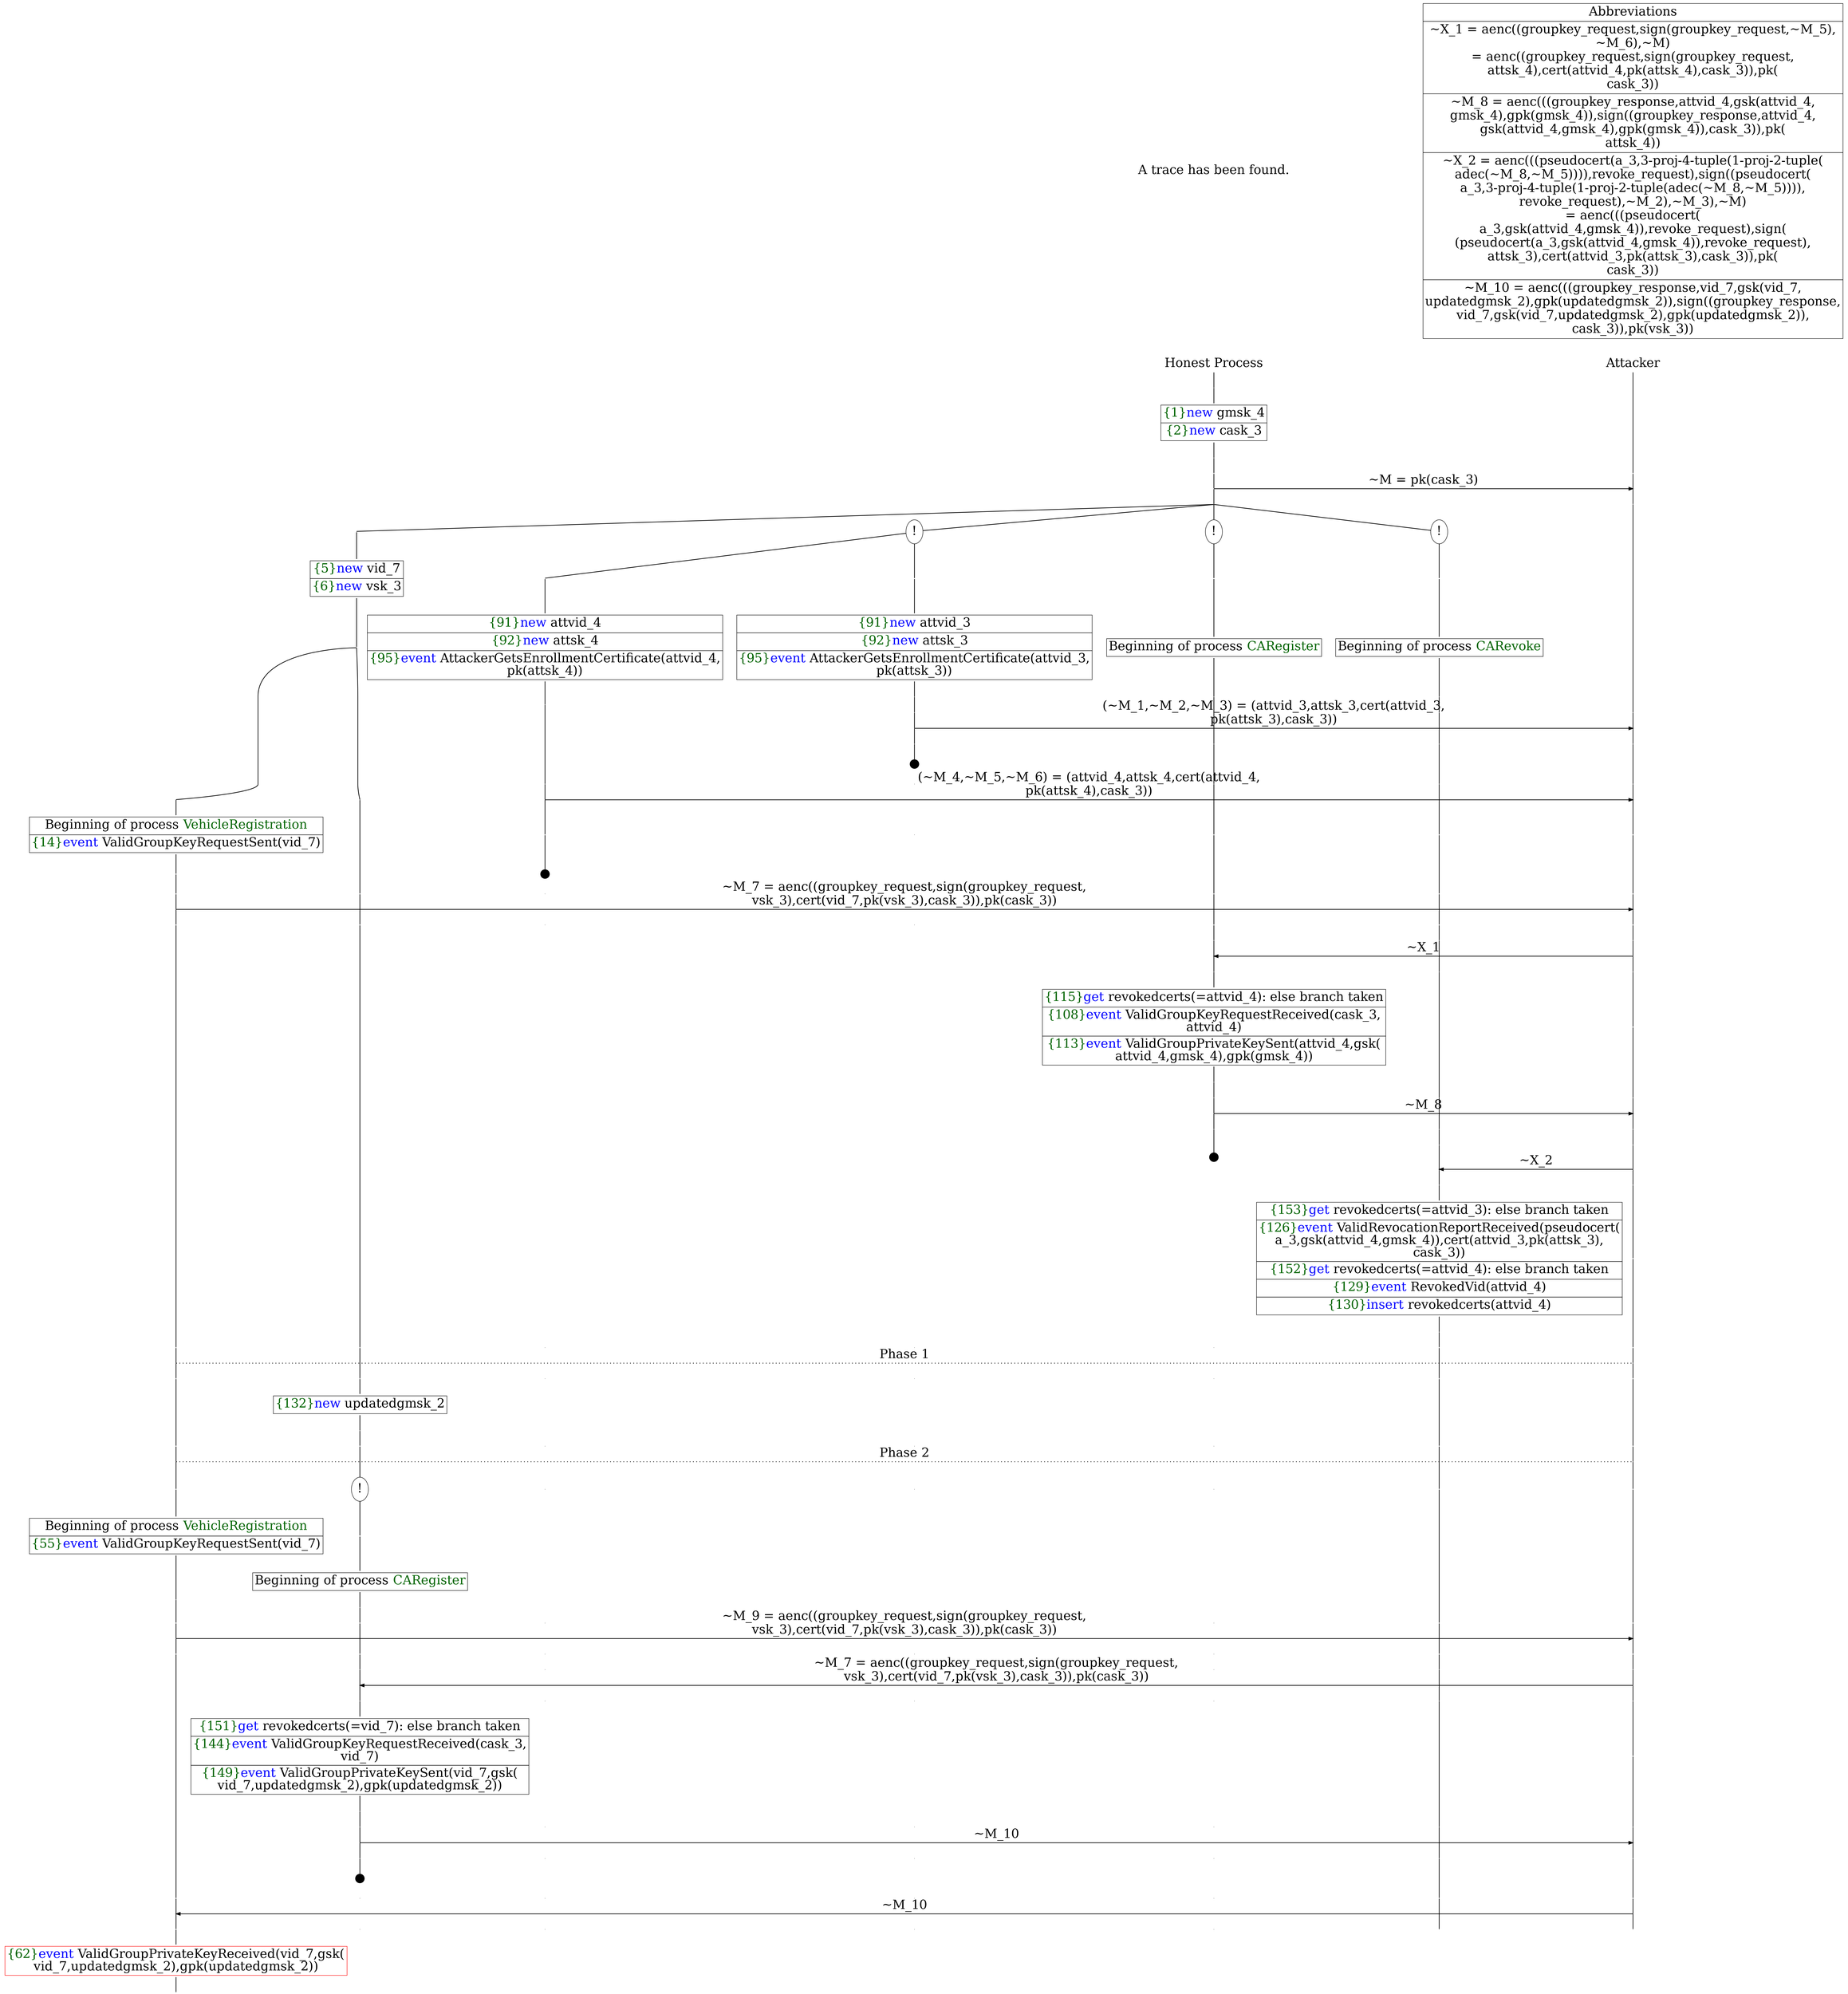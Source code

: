 digraph {
graph [ordering = out]
edge [arrowhead = none, penwidth = 1.6, fontsize = 30]
node [shape = point, width = 0, height = 0, fontsize = 30]
Trace [label = <A trace has been found.<br/>
>, shape = plaintext]
P0__0 [label = "Honest Process", shape = plaintext]
P__0 [label = "Attacker", shape = plaintext]
Trace -> P0__0 [label = "", style = invisible, weight = 100]{rank = same; P0__0 P__0}
P0__0 -> P0__1 [label = <>, weight = 100]
P0__1 -> P0__2 [label = <>, weight = 100]
P0__2 [shape = plaintext, label = <<TABLE BORDER="0" CELLBORDER="1" CELLSPACING="0" CELLPADDING="4"> <TR><TD><FONT COLOR="darkgreen">{1}</FONT><FONT COLOR="blue">new </FONT>gmsk_4</TD></TR><TR><TD><FONT COLOR="darkgreen">{2}</FONT><FONT COLOR="blue">new </FONT>cask_3</TD></TR></TABLE>>]
P0__2 -> P0__3 [label = <>, weight = 100]
P0__3 -> P0__4 [label = <>, weight = 100]
P__0 -> P__1 [label = <>, weight = 100]
{rank = same; P__1 P0__4}
P0__4 -> P0__5 [label = <>, weight = 100]
P__1 -> P__2 [label = <>, weight = 100]
{rank = same; P__2 P0__5}
P0__5 -> P__2 [label = <~M = pk(cask_3)>, arrowhead = normal]
P0__5 -> P0__6 [label = <>, weight = 100]
P__2 -> P__3 [label = <>, weight = 100]
{rank = same; P__3 P0__6}
/*RPar */
P0__6 -> P0_3__6 [label = <>]
P0__6 -> P0_2__6 [label = <>]
P0__6 -> P0_1__6 [label = <>]
P0__6 -> P0_0__6 [label = <>]
P0__6 [label = "", fixedsize = false, width = 0, height = 0, shape = none]
{rank = same; P0_0__6 P0_1__6 P0_2__6 P0_3__6}
P0_0__6 [label = "!", shape = ellipse]
P0_0_0__6 [label = "", fixedsize = false, width = 0, height = 0, shape = none]
P0_0__6 -> P0_0_0__6 [label = <>, weight = 100]
P0_0_0__6 -> P0_0_0__7 [label = <>, weight = 100]
P0_0_0__7 [shape = plaintext, label = <<TABLE BORDER="0" CELLBORDER="1" CELLSPACING="0" CELLPADDING="4"> <TR><TD>Beginning of process <FONT COLOR="darkgreen">CARevoke</FONT></TD></TR></TABLE>>]
P0_0_0__7 -> P0_0_0__8 [label = <>, weight = 100]
P0_1__6 [label = "!", shape = ellipse]
P0_1_0__6 [label = "", fixedsize = false, width = 0, height = 0, shape = none]
P0_1__6 -> P0_1_0__6 [label = <>, weight = 100]
P0_1_0__6 -> P0_1_0__7 [label = <>, weight = 100]
P0_1_0__7 [shape = plaintext, label = <<TABLE BORDER="0" CELLBORDER="1" CELLSPACING="0" CELLPADDING="4"> <TR><TD>Beginning of process <FONT COLOR="darkgreen">CARegister</FONT></TD></TR></TABLE>>]
P0_1_0__7 -> P0_1_0__8 [label = <>, weight = 100]
P0_2__6 [label = "!", shape = ellipse]
{rank = same; P0_2_1__6 P0_2_0__6}
P0_2_1__6 [label = "", fixedsize = false, width = 0, height = 0, shape = none]
P0_2__6 -> P0_2_1__6 [label = <>]
P0_2_0__6 [label = "", fixedsize = false, width = 0, height = 0, shape = none]
P0_2__6 -> P0_2_0__6 [label = <>]
P0_2_0__6 -> P0_2_0__7 [label = <>, weight = 100]
P0_2_0__7 [shape = plaintext, label = <<TABLE BORDER="0" CELLBORDER="1" CELLSPACING="0" CELLPADDING="4"> <TR><TD><FONT COLOR="darkgreen">{91}</FONT><FONT COLOR="blue">new </FONT>attvid_3</TD></TR><TR><TD><FONT COLOR="darkgreen">{92}</FONT><FONT COLOR="blue">new </FONT>attsk_3</TD></TR><TR><TD><FONT COLOR="darkgreen">{95}</FONT><FONT COLOR="blue">event</FONT> AttackerGetsEnrollmentCertificate(attvid_3,<br/>
pk(attsk_3))</TD></TR></TABLE>>]
P0_2_0__7 -> P0_2_0__8 [label = <>, weight = 100]
P0_2_0__8 -> P0_2_0__9 [label = <>, weight = 100]
P0_1_0__8 -> P0_1_0__9 [label = <>, weight = 100]
P0_0_0__8 -> P0_0_0__9 [label = <>, weight = 100]
P__3 -> P__4 [label = <>, weight = 100]
{rank = same; P__4 P0_0_0__9 P0_1_0__9 P0_2_0__9}
P0_2_0__9 -> P0_2_0__10 [label = <>, weight = 100]
P__4 -> P__5 [label = <>, weight = 100]
{rank = same; P__5 P0_2_0__10}
P0_2_0__10 -> P__5 [label = <(~M_1,~M_2,~M_3) = (attvid_3,attsk_3,cert(attvid_3,<br/>
pk(attsk_3),cask_3))>, arrowhead = normal]
P0_2_0__10 -> P0_2_0__11 [label = <>, weight = 100]
P0_1_0__9 -> P0_1_0__10 [label = <>, weight = 100]
P0_0_0__9 -> P0_0_0__10 [label = <>, weight = 100]
P__5 -> P__6 [label = <>, weight = 100]
{rank = same; P__6 P0_0_0__10 P0_1_0__10 P0_2_0__11}
P0_2_0__12 [label = "", width = 0.3, height = 0.3]
P0_2_0__11 -> P0_2_0__12 [label = <>, weight = 100]
P0_2_1__6 -> P0_2_1__7 [label = <>, weight = 100]
P0_2_1__7 [shape = plaintext, label = <<TABLE BORDER="0" CELLBORDER="1" CELLSPACING="0" CELLPADDING="4"> <TR><TD><FONT COLOR="darkgreen">{91}</FONT><FONT COLOR="blue">new </FONT>attvid_4</TD></TR><TR><TD><FONT COLOR="darkgreen">{92}</FONT><FONT COLOR="blue">new </FONT>attsk_4</TD></TR><TR><TD><FONT COLOR="darkgreen">{95}</FONT><FONT COLOR="blue">event</FONT> AttackerGetsEnrollmentCertificate(attvid_4,<br/>
pk(attsk_4))</TD></TR></TABLE>>]
P0_2_1__7 -> P0_2_1__8 [label = <>, weight = 100]
P0_2_1__8 -> P0_2_1__9 [label = <>, weight = 100]
P0_2_0__13 [label = "", style = invisible]
P0_2_0__12 -> P0_2_0__13 [label = <>, weight = 100, style = invisible]
P0_1_0__10 -> P0_1_0__11 [label = <>, weight = 100]
P0_0_0__10 -> P0_0_0__11 [label = <>, weight = 100]
P__6 -> P__7 [label = <>, weight = 100]
{rank = same; P__7 P0_0_0__11 P0_1_0__11 P0_2_0__13 P0_2_1__9}
P0_2_1__9 -> P0_2_1__10 [label = <>, weight = 100]
P__7 -> P__8 [label = <>, weight = 100]
{rank = same; P__8 P0_2_1__10}
P0_2_1__10 -> P__8 [label = <(~M_4,~M_5,~M_6) = (attvid_4,attsk_4,cert(attvid_4,<br/>
pk(attsk_4),cask_3))>, arrowhead = normal]
P0_2_1__10 -> P0_2_1__11 [label = <>, weight = 100]
P0_2_0__14 [label = "", style = invisible]
P0_2_0__13 -> P0_2_0__14 [label = <>, weight = 100, style = invisible]
P0_1_0__11 -> P0_1_0__12 [label = <>, weight = 100]
P0_0_0__11 -> P0_0_0__12 [label = <>, weight = 100]
P__8 -> P__9 [label = <>, weight = 100]
{rank = same; P__9 P0_0_0__12 P0_1_0__12 P0_2_0__14 P0_2_1__11}
P0_2_1__12 [label = "", width = 0.3, height = 0.3]
P0_2_1__11 -> P0_2_1__12 [label = <>, weight = 100]
P0_3__6 -> P0_3__7 [label = <>, weight = 100]
P0_3__7 [shape = plaintext, label = <<TABLE BORDER="0" CELLBORDER="1" CELLSPACING="0" CELLPADDING="4"> <TR><TD><FONT COLOR="darkgreen">{5}</FONT><FONT COLOR="blue">new </FONT>vid_7</TD></TR><TR><TD><FONT COLOR="darkgreen">{6}</FONT><FONT COLOR="blue">new </FONT>vsk_3</TD></TR></TABLE>>]
P0_3__7 -> P0_3__8 [label = <>, weight = 100]
/*RPar */
P0_3__8 -> P0_3_1__8 [label = <>]
P0_3__8 -> P0_3_0__8 [label = <>]
P0_3__8 [label = "", fixedsize = false, width = 0, height = 0, shape = none]
{rank = same; P0_3_0__8 P0_3_1__8}
P0_3_1__8 -> P0_3_1__9 [label = <>, weight = 100]
P0_3_1__9 [shape = plaintext, label = <<TABLE BORDER="0" CELLBORDER="1" CELLSPACING="0" CELLPADDING="4"> <TR><TD>Beginning of process <FONT COLOR="darkgreen">VehicleRegistration</FONT></TD></TR><TR><TD><FONT COLOR="darkgreen">{14}</FONT><FONT COLOR="blue">event</FONT> ValidGroupKeyRequestSent(vid_7)</TD></TR></TABLE>>]
P0_3_1__9 -> P0_3_1__10 [label = <>, weight = 100]
P0_3_1__10 -> P0_3_1__11 [label = <>, weight = 100]
P0_3_0__8 -> P0_3_0__9 [label = <>, weight = 100]
P0_2_1__13 [label = "", style = invisible]
P0_2_1__12 -> P0_2_1__13 [label = <>, weight = 100, style = invisible]
P0_2_0__15 [label = "", style = invisible]
P0_2_0__14 -> P0_2_0__15 [label = <>, weight = 100, style = invisible]
P0_1_0__12 -> P0_1_0__13 [label = <>, weight = 100]
P0_0_0__12 -> P0_0_0__13 [label = <>, weight = 100]
P__9 -> P__10 [label = <>, weight = 100]
{rank = same; P__10 P0_0_0__13 P0_1_0__13 P0_2_0__15 P0_2_1__13 P0_3_0__9 P0_3_1__11}
P0_3_1__11 -> P0_3_1__12 [label = <>, weight = 100]
P__10 -> P__11 [label = <>, weight = 100]
{rank = same; P__11 P0_3_1__12}
P0_3_1__12 -> P__11 [label = <~M_7 = aenc((groupkey_request,sign(groupkey_request,<br/>
vsk_3),cert(vid_7,pk(vsk_3),cask_3)),pk(cask_3))>, arrowhead = normal]
P0_3_1__12 -> P0_3_1__13 [label = <>, weight = 100]
P0_3_0__9 -> P0_3_0__10 [label = <>, weight = 100]
P0_2_1__14 [label = "", style = invisible]
P0_2_1__13 -> P0_2_1__14 [label = <>, weight = 100, style = invisible]
P0_2_0__16 [label = "", style = invisible]
P0_2_0__15 -> P0_2_0__16 [label = <>, weight = 100, style = invisible]
P0_1_0__13 -> P0_1_0__14 [label = <>, weight = 100]
P0_0_0__13 -> P0_0_0__14 [label = <>, weight = 100]
P__11 -> P__12 [label = <>, weight = 100]
{rank = same; P__12 P0_0_0__14 P0_1_0__14 P0_2_0__16 P0_2_1__14 P0_3_0__10 P0_3_1__13}
P0_1_0__14 -> P0_1_0__15 [label = <>, weight = 100]
P0_0_0__14 -> P0_0_0__15 [label = <>, weight = 100]
P__12 -> P__13 [label = <>, weight = 100]
{rank = same; P__13 P0_0_0__15 P0_1_0__15}
P0_1_0__15 -> P0_1_0__16 [label = <>, weight = 100]
P__13 -> P__14 [label = <>, weight = 100]
{rank = same; P__14 P0_1_0__16}
P0_1_0__16 -> P__14 [label = <~X_1>, dir = back, arrowhead = normal]
P0_1_0__16 -> P0_1_0__17 [label = <>, weight = 100]
P0_0_0__15 -> P0_0_0__16 [label = <>, weight = 100]
P__14 -> P__15 [label = <>, weight = 100]
{rank = same; P__15 P0_0_0__16 P0_1_0__17}
P0_1_0__17 -> P0_1_0__18 [label = <>, weight = 100]
P0_1_0__18 [shape = plaintext, label = <<TABLE BORDER="0" CELLBORDER="1" CELLSPACING="0" CELLPADDING="4"> <TR><TD><FONT COLOR="darkgreen">{115}</FONT><FONT COLOR="blue">get</FONT> revokedcerts(=attvid_4): else branch taken<br/>
</TD></TR><TR><TD><FONT COLOR="darkgreen">{108}</FONT><FONT COLOR="blue">event</FONT> ValidGroupKeyRequestReceived(cask_3,<br/>
attvid_4)</TD></TR><TR><TD><FONT COLOR="darkgreen">{113}</FONT><FONT COLOR="blue">event</FONT> ValidGroupPrivateKeySent(attvid_4,gsk(<br/>
attvid_4,gmsk_4),gpk(gmsk_4))</TD></TR></TABLE>>]
P0_1_0__18 -> P0_1_0__19 [label = <>, weight = 100]
P__15 -> P__16 [label = <>, weight = 100]
{rank = same; P__16 P0_1_0__18}
P0_1_0__19 -> P0_1_0__20 [label = <>, weight = 100]
P0_0_0__16 -> P0_0_0__17 [label = <>, weight = 100]
P__16 -> P__17 [label = <>, weight = 100]
{rank = same; P__17 P0_0_0__17 P0_1_0__20}
P0_1_0__20 -> P0_1_0__21 [label = <>, weight = 100]
P__17 -> P__18 [label = <>, weight = 100]
{rank = same; P__18 P0_1_0__21}
P0_1_0__21 -> P__18 [label = <~M_8>, arrowhead = normal]
P0_1_0__21 -> P0_1_0__22 [label = <>, weight = 100]
P0_0_0__17 -> P0_0_0__18 [label = <>, weight = 100]
P__18 -> P__19 [label = <>, weight = 100]
{rank = same; P__19 P0_0_0__18 P0_1_0__22}
P0_1_0__23 [label = "", width = 0.3, height = 0.3]
P0_1_0__22 -> P0_1_0__23 [label = <>, weight = 100]
P0_0_0__18 -> P0_0_0__19 [label = <>, weight = 100]
P__19 -> P__20 [label = <>, weight = 100]
{rank = same; P__20 P0_0_0__19}
P0_0_0__19 -> P0_0_0__20 [label = <>, weight = 100]
P__20 -> P__21 [label = <>, weight = 100]
{rank = same; P__21 P0_0_0__20}
P0_0_0__20 -> P__21 [label = <~X_2>, dir = back, arrowhead = normal]
P0_0_0__20 -> P0_0_0__21 [label = <>, weight = 100]
P__21 -> P__22 [label = <>, weight = 100]
{rank = same; P__22 P0_0_0__21}
P0_0_0__21 -> P0_0_0__22 [label = <>, weight = 100]
P0_0_0__22 [shape = plaintext, label = <<TABLE BORDER="0" CELLBORDER="1" CELLSPACING="0" CELLPADDING="4"> <TR><TD><FONT COLOR="darkgreen">{153}</FONT><FONT COLOR="blue">get</FONT> revokedcerts(=attvid_3): else branch taken<br/>
</TD></TR><TR><TD><FONT COLOR="darkgreen">{126}</FONT><FONT COLOR="blue">event</FONT> ValidRevocationReportReceived(pseudocert(<br/>
a_3,gsk(attvid_4,gmsk_4)),cert(attvid_3,pk(attsk_3),<br/>
cask_3))</TD></TR><TR><TD><FONT COLOR="darkgreen">{152}</FONT><FONT COLOR="blue">get</FONT> revokedcerts(=attvid_4): else branch taken<br/>
</TD></TR><TR><TD><FONT COLOR="darkgreen">{129}</FONT><FONT COLOR="blue">event</FONT> RevokedVid(attvid_4)</TD></TR><TR><TD><FONT COLOR="darkgreen">{130}</FONT><FONT COLOR="blue">insert </FONT>revokedcerts(attvid_4)</TD></TR></TABLE>>]
P0_0_0__22 -> P0_0_0__23 [label = <>, weight = 100]
P__22 -> P__23 [label = <>, weight = 100]
{rank = same; P__23 P0_0_0__22}
P0_3_1__13 -> P0_3_1__14 [label = <>, weight = 100]
P0_3_0__10 -> P0_3_0__11 [label = <>, weight = 100]
P0_2_1__15 [label = "", style = invisible]
P0_2_1__14 -> P0_2_1__15 [label = <>, weight = 100, style = invisible]
P0_2_0__17 [label = "", style = invisible]
P0_2_0__16 -> P0_2_0__17 [label = <>, weight = 100, style = invisible]
P0_1_0__24 [label = "", style = invisible]
P0_1_0__23 -> P0_1_0__24 [label = <>, weight = 100, style = invisible]
P0_0_0__23 -> P0_0_0__24 [label = <>, weight = 100]
P__23 -> P__24 [label = <>, weight = 100]
{rank = same; P__24 P0_0_0__24 P0_1_0__24 P0_2_0__17 P0_2_1__15 P0_3_0__11 P0_3_1__14}
P0_3_1__14 -> P0_3_1__15 [label = <>, weight = 100]
P__24 -> P__25 [label = <>, weight = 100]
{rank = same; P__25 P0_3_1__15}
P0_3_1__15 -> P__25 [label = <Phase 1>, style = dotted]
P0_3_1__15 -> P0_3_1__16 [label = <>, weight = 100]
P0_3_0__11 -> P0_3_0__12 [label = <>, weight = 100]
P0_2_1__16 [label = "", style = invisible]
P0_2_1__15 -> P0_2_1__16 [label = <>, weight = 100, style = invisible]
P0_2_0__18 [label = "", style = invisible]
P0_2_0__17 -> P0_2_0__18 [label = <>, weight = 100, style = invisible]
P0_1_0__25 [label = "", style = invisible]
P0_1_0__24 -> P0_1_0__25 [label = <>, weight = 100, style = invisible]
P0_0_0__24 -> P0_0_0__25 [label = <>, weight = 100]
P__25 -> P__26 [label = <>, weight = 100]
{rank = same; P__26 P0_0_0__25 P0_1_0__25 P0_2_0__18 P0_2_1__16 P0_3_0__12 P0_3_1__16}
P0_3_0__12 -> P0_3_0__13 [label = <>, weight = 100]
P0_3_0__13 [shape = plaintext, label = <<TABLE BORDER="0" CELLBORDER="1" CELLSPACING="0" CELLPADDING="4"> <TR><TD><FONT COLOR="darkgreen">{132}</FONT><FONT COLOR="blue">new </FONT>updatedgmsk_2</TD></TR></TABLE>>]
P0_3_0__13 -> P0_3_0__14 [label = <>, weight = 100]
P0_3_1__16 -> P0_3_1__17 [label = <>, weight = 100]
P0_3_0__14 -> P0_3_0__15 [label = <>, weight = 100]
P0_2_1__17 [label = "", style = invisible]
P0_2_1__16 -> P0_2_1__17 [label = <>, weight = 100, style = invisible]
P0_2_0__19 [label = "", style = invisible]
P0_2_0__18 -> P0_2_0__19 [label = <>, weight = 100, style = invisible]
P0_1_0__26 [label = "", style = invisible]
P0_1_0__25 -> P0_1_0__26 [label = <>, weight = 100, style = invisible]
P0_0_0__25 -> P0_0_0__26 [label = <>, weight = 100]
P__26 -> P__27 [label = <>, weight = 100]
{rank = same; P__27 P0_0_0__26 P0_1_0__26 P0_2_0__19 P0_2_1__17 P0_3_0__15 P0_3_1__17}
P0_3_1__17 -> P0_3_1__18 [label = <>, weight = 100]
P__27 -> P__28 [label = <>, weight = 100]
{rank = same; P__28 P0_3_1__18}
P0_3_1__18 -> P__28 [label = <Phase 2>, style = dotted]
P0_3_1__18 -> P0_3_1__19 [label = <>, weight = 100]
P0_3_0__15 -> P0_3_0__16 [label = <>, weight = 100]
P0_2_1__18 [label = "", style = invisible]
P0_2_1__17 -> P0_2_1__18 [label = <>, weight = 100, style = invisible]
P0_2_0__20 [label = "", style = invisible]
P0_2_0__19 -> P0_2_0__20 [label = <>, weight = 100, style = invisible]
P0_1_0__27 [label = "", style = invisible]
P0_1_0__26 -> P0_1_0__27 [label = <>, weight = 100, style = invisible]
P0_0_0__26 -> P0_0_0__27 [label = <>, weight = 100]
P__28 -> P__29 [label = <>, weight = 100]
{rank = same; P__29 P0_0_0__27 P0_1_0__27 P0_2_0__20 P0_2_1__18 P0_3_0__16 P0_3_1__19}
P0_3_0__16 [label = "!", shape = ellipse]
P0_3_0_0__16 [label = "", fixedsize = false, width = 0, height = 0, shape = none]
P0_3_0__16 -> P0_3_0_0__16 [label = <>, weight = 100]
P0_3_0_0__16 -> P0_3_0_0__17 [label = <>, weight = 100]
P0_3_0_0__17 [shape = plaintext, label = <<TABLE BORDER="0" CELLBORDER="1" CELLSPACING="0" CELLPADDING="4"> <TR><TD>Beginning of process <FONT COLOR="darkgreen">CARegister</FONT></TD></TR></TABLE>>]
P0_3_0_0__17 -> P0_3_0_0__18 [label = <>, weight = 100]
P0_3_1__19 -> P0_3_1__20 [label = <>, weight = 100]
P0_3_1__20 [shape = plaintext, label = <<TABLE BORDER="0" CELLBORDER="1" CELLSPACING="0" CELLPADDING="4"> <TR><TD>Beginning of process <FONT COLOR="darkgreen">VehicleRegistration</FONT></TD></TR><TR><TD><FONT COLOR="darkgreen">{55}</FONT><FONT COLOR="blue">event</FONT> ValidGroupKeyRequestSent(vid_7)</TD></TR></TABLE>>]
P0_3_1__20 -> P0_3_1__21 [label = <>, weight = 100]
P0_3_1__21 -> P0_3_1__22 [label = <>, weight = 100]
P0_3_0_0__18 -> P0_3_0_0__19 [label = <>, weight = 100]
P0_2_1__19 [label = "", style = invisible]
P0_2_1__18 -> P0_2_1__19 [label = <>, weight = 100, style = invisible]
P0_2_0__21 [label = "", style = invisible]
P0_2_0__20 -> P0_2_0__21 [label = <>, weight = 100, style = invisible]
P0_1_0__28 [label = "", style = invisible]
P0_1_0__27 -> P0_1_0__28 [label = <>, weight = 100, style = invisible]
P0_0_0__27 -> P0_0_0__28 [label = <>, weight = 100]
P__29 -> P__30 [label = <>, weight = 100]
{rank = same; P__30 P0_0_0__28 P0_1_0__28 P0_2_0__21 P0_2_1__19 P0_3_0_0__19 P0_3_1__22}
P0_3_1__22 -> P0_3_1__23 [label = <>, weight = 100]
P__30 -> P__31 [label = <>, weight = 100]
{rank = same; P__31 P0_3_1__23}
P0_3_1__23 -> P__31 [label = <~M_9 = aenc((groupkey_request,sign(groupkey_request,<br/>
vsk_3),cert(vid_7,pk(vsk_3),cask_3)),pk(cask_3))>, arrowhead = normal]
P0_3_1__23 -> P0_3_1__24 [label = <>, weight = 100]
P0_3_0_0__19 -> P0_3_0_0__20 [label = <>, weight = 100]
P0_2_1__20 [label = "", style = invisible]
P0_2_1__19 -> P0_2_1__20 [label = <>, weight = 100, style = invisible]
P0_2_0__22 [label = "", style = invisible]
P0_2_0__21 -> P0_2_0__22 [label = <>, weight = 100, style = invisible]
P0_1_0__29 [label = "", style = invisible]
P0_1_0__28 -> P0_1_0__29 [label = <>, weight = 100, style = invisible]
P0_0_0__28 -> P0_0_0__29 [label = <>, weight = 100]
P__31 -> P__32 [label = <>, weight = 100]
{rank = same; P__32 P0_0_0__29 P0_1_0__29 P0_2_0__22 P0_2_1__20 P0_3_0_0__20 P0_3_1__24}
P0_3_0_0__20 -> P0_3_0_0__21 [label = <>, weight = 100]
P0_2_1__21 [label = "", style = invisible]
P0_2_1__20 -> P0_2_1__21 [label = <>, weight = 100, style = invisible]
P0_2_0__23 [label = "", style = invisible]
P0_2_0__22 -> P0_2_0__23 [label = <>, weight = 100, style = invisible]
P0_1_0__30 [label = "", style = invisible]
P0_1_0__29 -> P0_1_0__30 [label = <>, weight = 100, style = invisible]
P0_0_0__29 -> P0_0_0__30 [label = <>, weight = 100]
P__32 -> P__33 [label = <>, weight = 100]
{rank = same; P__33 P0_0_0__30 P0_1_0__30 P0_2_0__23 P0_2_1__21 P0_3_0_0__21}
P0_3_0_0__21 -> P0_3_0_0__22 [label = <>, weight = 100]
P__33 -> P__34 [label = <>, weight = 100]
{rank = same; P__34 P0_3_0_0__22}
P0_3_0_0__22 -> P__34 [label = <~M_7 = aenc((groupkey_request,sign(groupkey_request,<br/>
vsk_3),cert(vid_7,pk(vsk_3),cask_3)),pk(cask_3))>, dir = back, arrowhead = normal]
P0_3_0_0__22 -> P0_3_0_0__23 [label = <>, weight = 100]
P0_2_1__22 [label = "", style = invisible]
P0_2_1__21 -> P0_2_1__22 [label = <>, weight = 100, style = invisible]
P0_2_0__24 [label = "", style = invisible]
P0_2_0__23 -> P0_2_0__24 [label = <>, weight = 100, style = invisible]
P0_1_0__31 [label = "", style = invisible]
P0_1_0__30 -> P0_1_0__31 [label = <>, weight = 100, style = invisible]
P0_0_0__30 -> P0_0_0__31 [label = <>, weight = 100]
P__34 -> P__35 [label = <>, weight = 100]
{rank = same; P__35 P0_0_0__31 P0_1_0__31 P0_2_0__24 P0_2_1__22 P0_3_0_0__23}
P0_3_0_0__23 -> P0_3_0_0__24 [label = <>, weight = 100]
P0_3_0_0__24 [shape = plaintext, label = <<TABLE BORDER="0" CELLBORDER="1" CELLSPACING="0" CELLPADDING="4"> <TR><TD><FONT COLOR="darkgreen">{151}</FONT><FONT COLOR="blue">get</FONT> revokedcerts(=vid_7): else branch taken<br/>
</TD></TR><TR><TD><FONT COLOR="darkgreen">{144}</FONT><FONT COLOR="blue">event</FONT> ValidGroupKeyRequestReceived(cask_3,<br/>
vid_7)</TD></TR><TR><TD><FONT COLOR="darkgreen">{149}</FONT><FONT COLOR="blue">event</FONT> ValidGroupPrivateKeySent(vid_7,gsk(<br/>
vid_7,updatedgmsk_2),gpk(updatedgmsk_2))</TD></TR></TABLE>>]
P0_3_0_0__24 -> P0_3_0_0__25 [label = <>, weight = 100]
P__35 -> P__36 [label = <>, weight = 100]
{rank = same; P__36 P0_3_0_0__24}
P0_3_0_0__25 -> P0_3_0_0__26 [label = <>, weight = 100]
P0_2_1__23 [label = "", style = invisible]
P0_2_1__22 -> P0_2_1__23 [label = <>, weight = 100, style = invisible]
P0_2_0__25 [label = "", style = invisible]
P0_2_0__24 -> P0_2_0__25 [label = <>, weight = 100, style = invisible]
P0_1_0__32 [label = "", style = invisible]
P0_1_0__31 -> P0_1_0__32 [label = <>, weight = 100, style = invisible]
P0_0_0__31 -> P0_0_0__32 [label = <>, weight = 100]
P__36 -> P__37 [label = <>, weight = 100]
{rank = same; P__37 P0_0_0__32 P0_1_0__32 P0_2_0__25 P0_2_1__23 P0_3_0_0__26}
P0_3_0_0__26 -> P0_3_0_0__27 [label = <>, weight = 100]
P__37 -> P__38 [label = <>, weight = 100]
{rank = same; P__38 P0_3_0_0__27}
P0_3_0_0__27 -> P__38 [label = <~M_10>, arrowhead = normal]
P0_3_0_0__27 -> P0_3_0_0__28 [label = <>, weight = 100]
P0_2_1__24 [label = "", style = invisible]
P0_2_1__23 -> P0_2_1__24 [label = <>, weight = 100, style = invisible]
P0_2_0__26 [label = "", style = invisible]
P0_2_0__25 -> P0_2_0__26 [label = <>, weight = 100, style = invisible]
P0_1_0__33 [label = "", style = invisible]
P0_1_0__32 -> P0_1_0__33 [label = <>, weight = 100, style = invisible]
P0_0_0__32 -> P0_0_0__33 [label = <>, weight = 100]
P__38 -> P__39 [label = <>, weight = 100]
{rank = same; P__39 P0_0_0__33 P0_1_0__33 P0_2_0__26 P0_2_1__24 P0_3_0_0__28}
P0_3_0_0__29 [label = "", width = 0.3, height = 0.3]
P0_3_0_0__28 -> P0_3_0_0__29 [label = <>, weight = 100]
P0_3_1__24 -> P0_3_1__25 [label = <>, weight = 100]
P0_3_0_0__30 [label = "", style = invisible]
P0_3_0_0__29 -> P0_3_0_0__30 [label = <>, weight = 100, style = invisible]
P0_2_1__25 [label = "", style = invisible]
P0_2_1__24 -> P0_2_1__25 [label = <>, weight = 100, style = invisible]
P0_2_0__27 [label = "", style = invisible]
P0_2_0__26 -> P0_2_0__27 [label = <>, weight = 100, style = invisible]
P0_1_0__34 [label = "", style = invisible]
P0_1_0__33 -> P0_1_0__34 [label = <>, weight = 100, style = invisible]
P0_0_0__33 -> P0_0_0__34 [label = <>, weight = 100]
P__39 -> P__40 [label = <>, weight = 100]
{rank = same; P__40 P0_0_0__34 P0_1_0__34 P0_2_0__27 P0_2_1__25 P0_3_0_0__30 P0_3_1__25}
P0_3_1__25 -> P0_3_1__26 [label = <>, weight = 100]
P__40 -> P__41 [label = <>, weight = 100]
{rank = same; P__41 P0_3_1__26}
P0_3_1__26 -> P__41 [label = <~M_10>, dir = back, arrowhead = normal]
P0_3_1__26 -> P0_3_1__27 [label = <>, weight = 100]
P0_3_0_0__31 [label = "", style = invisible]
P0_3_0_0__30 -> P0_3_0_0__31 [label = <>, weight = 100, style = invisible]
P0_2_1__26 [label = "", style = invisible]
P0_2_1__25 -> P0_2_1__26 [label = <>, weight = 100, style = invisible]
P0_2_0__28 [label = "", style = invisible]
P0_2_0__27 -> P0_2_0__28 [label = <>, weight = 100, style = invisible]
P0_1_0__35 [label = "", style = invisible]
P0_1_0__34 -> P0_1_0__35 [label = <>, weight = 100, style = invisible]
P0_0_0__34 -> P0_0_0__35 [label = <>, weight = 100]
P__41 -> P__42 [label = <>, weight = 100]
{rank = same; P__42 P0_0_0__35 P0_1_0__35 P0_2_0__28 P0_2_1__26 P0_3_0_0__31 P0_3_1__27}
P0_3_1__27 -> P0_3_1__28 [label = <>, weight = 100]
P0_3_1__28 [color = red, shape = plaintext, label = <<TABLE BORDER="0" CELLBORDER="1" CELLSPACING="0" CELLPADDING="4"> <TR><TD><FONT COLOR="darkgreen">{62}</FONT><FONT COLOR="blue">event</FONT> ValidGroupPrivateKeyReceived(vid_7,gsk(<br/>
vid_7,updatedgmsk_2),gpk(updatedgmsk_2))</TD></TR></TABLE>>]
P0_3_1__28 -> P0_3_1__29 [label = <>, weight = 100]
Abbrev [shape = plaintext, label = <<TABLE BORDER="0" CELLBORDER="1" CELLSPACING="0" CELLPADDING="4"><TR> <TD> Abbreviations </TD></TR><TR><TD>~X_1 = aenc((groupkey_request,sign(groupkey_request,~M_5),<br/>
~M_6),~M)<br/>
= aenc((groupkey_request,sign(groupkey_request,<br/>
attsk_4),cert(attvid_4,pk(attsk_4),cask_3)),pk(<br/>
cask_3))</TD></TR><TR><TD>~M_8 = aenc(((groupkey_response,attvid_4,gsk(attvid_4,<br/>
gmsk_4),gpk(gmsk_4)),sign((groupkey_response,attvid_4,<br/>
gsk(attvid_4,gmsk_4),gpk(gmsk_4)),cask_3)),pk(<br/>
attsk_4))</TD></TR><TR><TD>~X_2 = aenc(((pseudocert(a_3,3-proj-4-tuple(1-proj-2-tuple(<br/>
adec(~M_8,~M_5)))),revoke_request),sign((pseudocert(<br/>
a_3,3-proj-4-tuple(1-proj-2-tuple(adec(~M_8,~M_5)))),<br/>
revoke_request),~M_2),~M_3),~M)<br/>
= aenc(((pseudocert(<br/>
a_3,gsk(attvid_4,gmsk_4)),revoke_request),sign(<br/>
(pseudocert(a_3,gsk(attvid_4,gmsk_4)),revoke_request),<br/>
attsk_3),cert(attvid_3,pk(attsk_3),cask_3)),pk(<br/>
cask_3))</TD></TR><TR><TD>~M_10 = aenc(((groupkey_response,vid_7,gsk(vid_7,<br/>
updatedgmsk_2),gpk(updatedgmsk_2)),sign((groupkey_response,<br/>
vid_7,gsk(vid_7,updatedgmsk_2),gpk(updatedgmsk_2)),<br/>
cask_3)),pk(vsk_3))</TD></TR></TABLE>>]Abbrev -> P__0 [style = invisible, weight =100]}